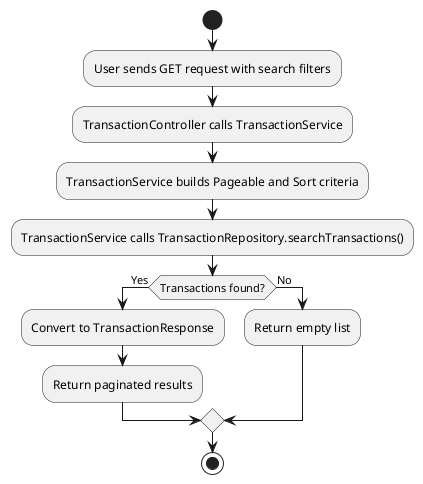 @startuml
start
:User sends GET request with search filters;
:TransactionController calls TransactionService;
:TransactionService builds Pageable and Sort criteria;
:TransactionService calls TransactionRepository.searchTransactions();

if (Transactions found?) then (Yes)
    :Convert to TransactionResponse;
    :Return paginated results;
else (No)
    :Return empty list;
endif

stop
@enduml
